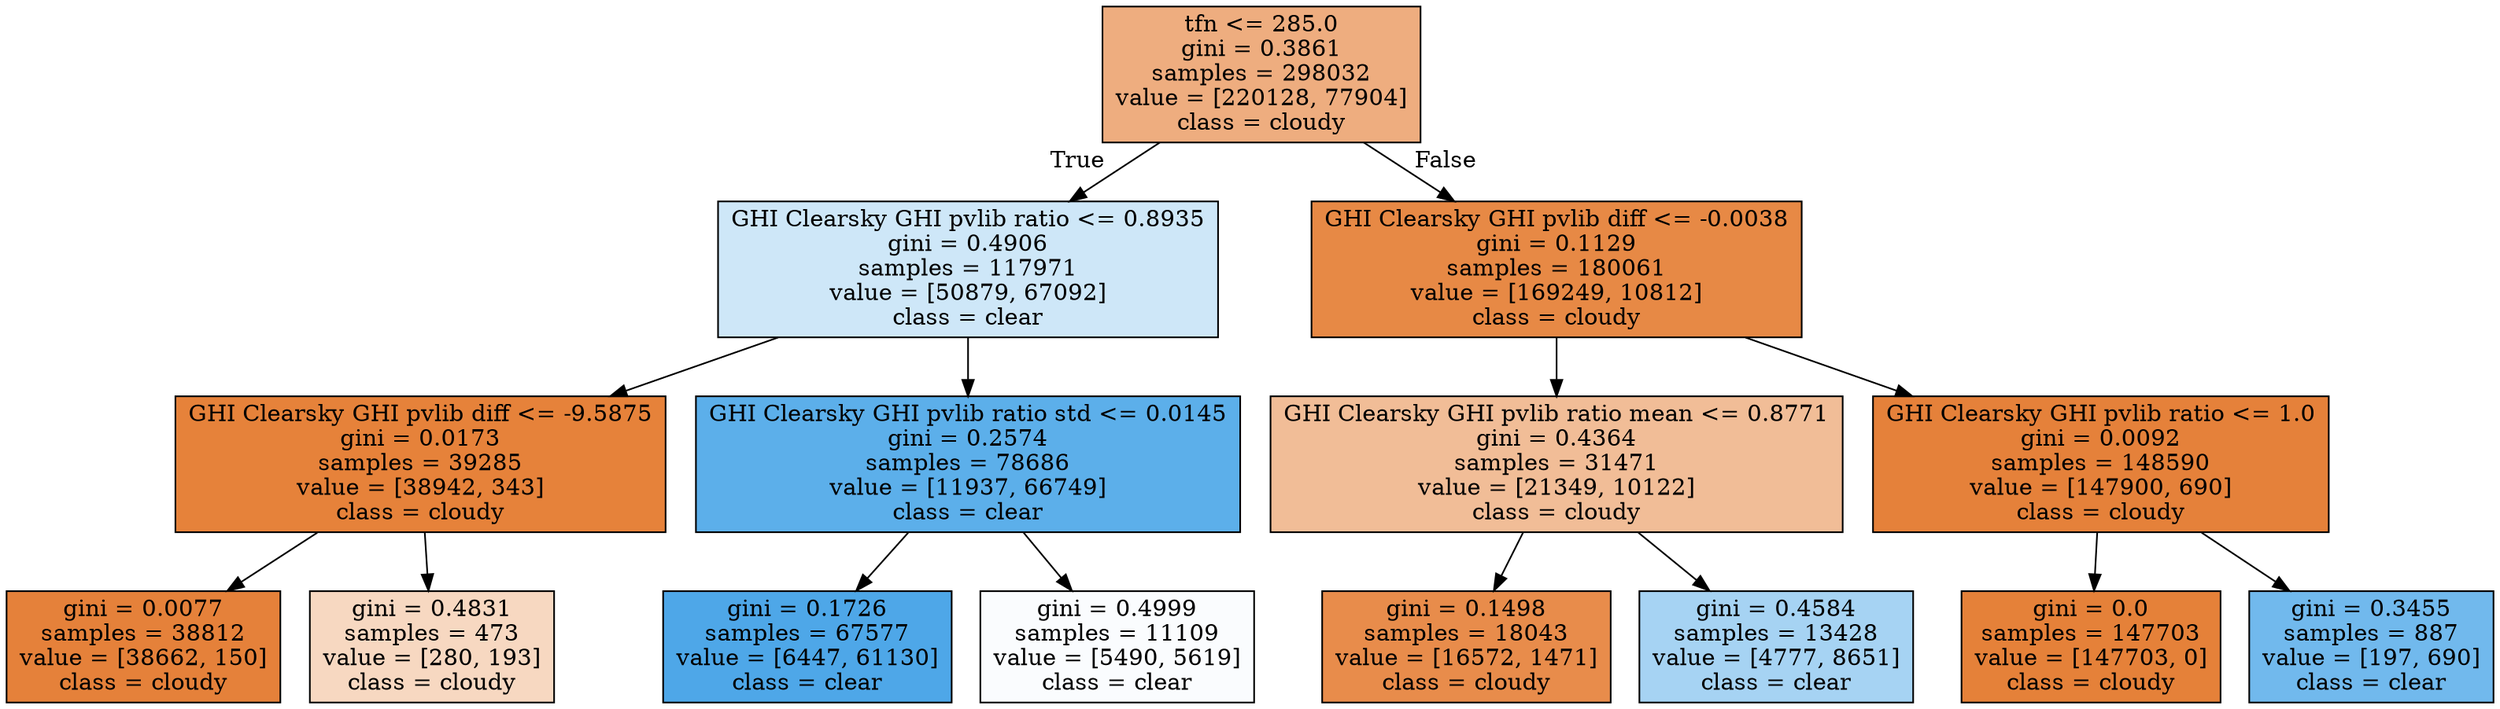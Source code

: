 digraph Tree {
node [shape=box, style="filled", color="black"] ;
0 [label="tfn <= 285.0\ngini = 0.3861\nsamples = 298032\nvalue = [220128, 77904]\nclass = cloudy", fillcolor="#e58139a5"] ;
1 [label="GHI Clearsky GHI pvlib ratio <= 0.8935\ngini = 0.4906\nsamples = 117971\nvalue = [50879, 67092]\nclass = clear", fillcolor="#399de53e"] ;
0 -> 1 [labeldistance=2.5, labelangle=45, headlabel="True"] ;
2 [label="GHI Clearsky GHI pvlib diff <= -9.5875\ngini = 0.0173\nsamples = 39285\nvalue = [38942, 343]\nclass = cloudy", fillcolor="#e58139fd"] ;
1 -> 2 ;
3 [label="gini = 0.0077\nsamples = 38812\nvalue = [38662, 150]\nclass = cloudy", fillcolor="#e58139fe"] ;
2 -> 3 ;
4 [label="gini = 0.4831\nsamples = 473\nvalue = [280, 193]\nclass = cloudy", fillcolor="#e581394f"] ;
2 -> 4 ;
5 [label="GHI Clearsky GHI pvlib ratio std <= 0.0145\ngini = 0.2574\nsamples = 78686\nvalue = [11937, 66749]\nclass = clear", fillcolor="#399de5d1"] ;
1 -> 5 ;
6 [label="gini = 0.1726\nsamples = 67577\nvalue = [6447, 61130]\nclass = clear", fillcolor="#399de5e4"] ;
5 -> 6 ;
7 [label="gini = 0.4999\nsamples = 11109\nvalue = [5490, 5619]\nclass = clear", fillcolor="#399de506"] ;
5 -> 7 ;
8 [label="GHI Clearsky GHI pvlib diff <= -0.0038\ngini = 0.1129\nsamples = 180061\nvalue = [169249, 10812]\nclass = cloudy", fillcolor="#e58139ef"] ;
0 -> 8 [labeldistance=2.5, labelangle=-45, headlabel="False"] ;
9 [label="GHI Clearsky GHI pvlib ratio mean <= 0.8771\ngini = 0.4364\nsamples = 31471\nvalue = [21349, 10122]\nclass = cloudy", fillcolor="#e5813986"] ;
8 -> 9 ;
10 [label="gini = 0.1498\nsamples = 18043\nvalue = [16572, 1471]\nclass = cloudy", fillcolor="#e58139e8"] ;
9 -> 10 ;
11 [label="gini = 0.4584\nsamples = 13428\nvalue = [4777, 8651]\nclass = clear", fillcolor="#399de572"] ;
9 -> 11 ;
12 [label="GHI Clearsky GHI pvlib ratio <= 1.0\ngini = 0.0092\nsamples = 148590\nvalue = [147900, 690]\nclass = cloudy", fillcolor="#e58139fe"] ;
8 -> 12 ;
13 [label="gini = 0.0\nsamples = 147703\nvalue = [147703, 0]\nclass = cloudy", fillcolor="#e58139ff"] ;
12 -> 13 ;
14 [label="gini = 0.3455\nsamples = 887\nvalue = [197, 690]\nclass = clear", fillcolor="#399de5b6"] ;
12 -> 14 ;
}